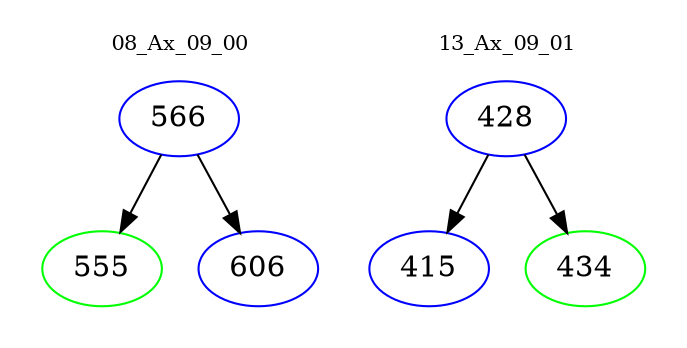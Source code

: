 digraph{
subgraph cluster_0 {
color = white
label = "08_Ax_09_00";
fontsize=10;
T0_566 [label="566", color="blue"]
T0_566 -> T0_555 [color="black"]
T0_555 [label="555", color="green"]
T0_566 -> T0_606 [color="black"]
T0_606 [label="606", color="blue"]
}
subgraph cluster_1 {
color = white
label = "13_Ax_09_01";
fontsize=10;
T1_428 [label="428", color="blue"]
T1_428 -> T1_415 [color="black"]
T1_415 [label="415", color="blue"]
T1_428 -> T1_434 [color="black"]
T1_434 [label="434", color="green"]
}
}

